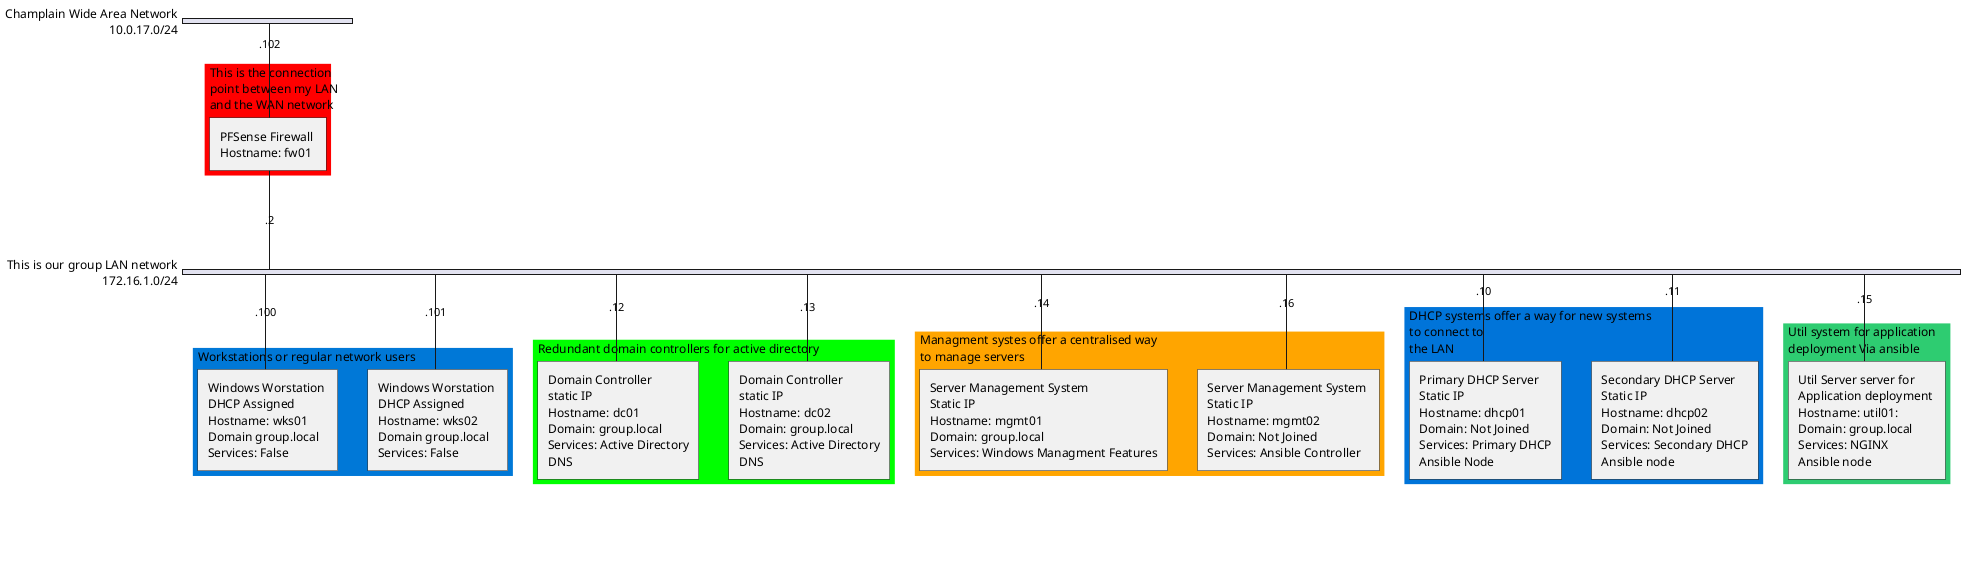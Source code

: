@startuml Working Network Diagram
skinparam backgroundColor ##F0F0F0

nwdiag {
    
    network WAN {
        address = 10.0.17.0/24
        description = "Champlain Wide Area Network"

        // define group
        group firewall {
            color = "#FF0000";
            fw01 [address = ".102", description = "PFSense Firewall \nHostname: fw01 "]
            description = "This is the connection \npoint between my LAN \nand the WAN network"

        }
    }
    network LAN {
        address = 172.16.1.0/24
        description = "This is our group LAN network"
        fw01 [address = ".2"]

        // define group
        group workstations {
            description = "Workstations or regular network users"
            color = "#0078D7";
            wks01 [address = ".100", description = "Windows Worstation \nDHCP Assigned \nHostname: wks01 \nDomain group.local \nServices: False"]
            wks02 [address = ".101", description = "Windows Worstation \nDHCP Assigned \nHostname: wks02 \nDomain group.local \nServices: False"]
        }
        // define group
        group domaincontrollers {
            description = "Redundant domain controllers for active directory"
            color = "#00FF00";
            dc01 [address = ".12", description = "Domain Controller \nstatic IP \nHostname: dc01 \nDomain: group.local \nServices: Active Directory, DNS"]
            dc02 [address = ".13", description = "Domain Controller \nstatic IP \nHostname: dc02 \nDomain: group.local \nServices: Active Directory, DNS"]

        }
        // define group 
        group managmentsystems {
            description = "Managment systes offer a centralised way \nto manage servers"
            color = "#FFA500";
            mgmt01 [address = ".14", description = "Server Management System \nStatic IP \nHostname: mgmt01 \nDomain: group.local \nServices: Windows Managment Features"]
            mgmt02 [address = ".16", description = "Server Management System \nStatic IP \nHostname: mgmt02 \nDomain: Not Joined \nServices: Ansible Controller"]
        }
        // define group
        group dhcpsystems {
            description = "DHCP systems offer a way for new systems \nto connect to \nthe LAN"
            color = "#0074D9";
            dhcp01 [address = ".10", description = "Primary DHCP Server \nStatic IP \nHostname: dhcp01 \nDomain: Not Joined \nServices: Primary DHCP, Ansible Node"]
            dhcp02 [address = ".11", description = "Secondary DHCP Server \nStatic IP \nHostname: dhcp02 \nDomain: Not Joined \nServices: Secondary DHCP, Ansible node"]

        }
        // define group 
        group util {
            description = "Util system for application \ndeployment Via ansible"
            color = "#2ECC71";
            util01 [address = ".15", description = "Util Server server for \nApplication deployment \nHostname: util01: \nDomain: group.local \nServices: NGINX, Ansible node"]
        }
    }
    
}

@enduml
